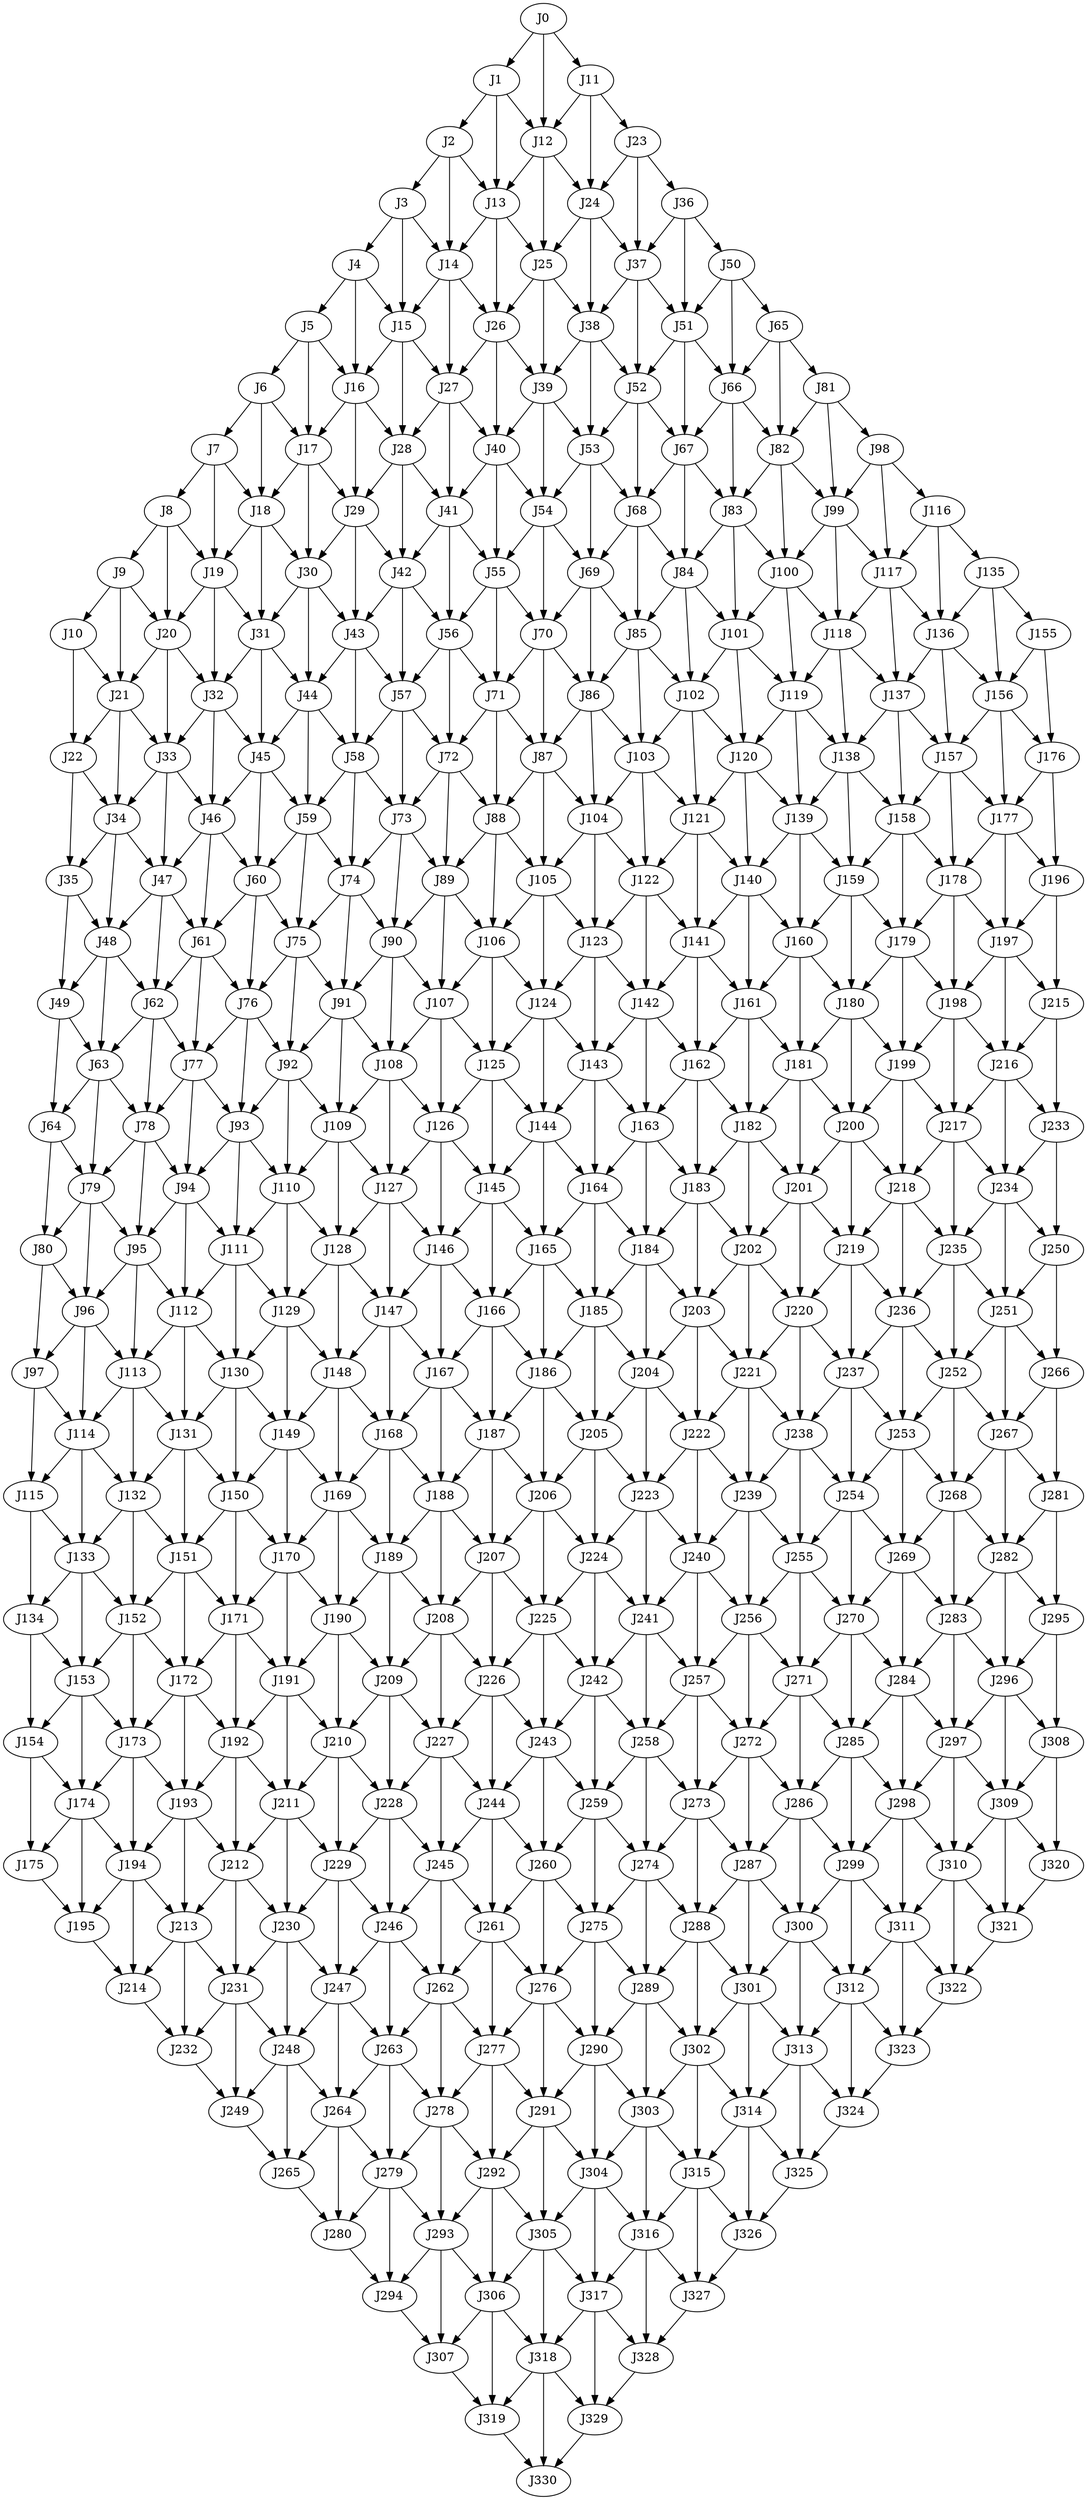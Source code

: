digraph{
  node [label="J0"] j0
  node [label="J1"] j1
  node [label="J2"] j2
  node [label="J3"] j3
  node [label="J4"] j4
  node [label="J5"] j5
  node [label="J6"] j6
  node [label="J7"] j7
  node [label="J8"] j8
  node [label="J9"] j9
  node [label="J10"] j10
  node [label="J11"] j11
  node [label="J12"] j12
  node [label="J13"] j13
  node [label="J14"] j14
  node [label="J15"] j15
  node [label="J16"] j16
  node [label="J17"] j17
  node [label="J18"] j18
  node [label="J19"] j19
  node [label="J20"] j20
  node [label="J21"] j21
  node [label="J22"] j22
  node [label="J23"] j23
  node [label="J24"] j24
  node [label="J25"] j25
  node [label="J26"] j26
  node [label="J27"] j27
  node [label="J28"] j28
  node [label="J29"] j29
  node [label="J30"] j30
  node [label="J31"] j31
  node [label="J32"] j32
  node [label="J33"] j33
  node [label="J34"] j34
  node [label="J35"] j35
  node [label="J36"] j36
  node [label="J37"] j37
  node [label="J38"] j38
  node [label="J39"] j39
  node [label="J40"] j40
  node [label="J41"] j41
  node [label="J42"] j42
  node [label="J43"] j43
  node [label="J44"] j44
  node [label="J45"] j45
  node [label="J46"] j46
  node [label="J47"] j47
  node [label="J48"] j48
  node [label="J49"] j49
  node [label="J50"] j50
  node [label="J51"] j51
  node [label="J52"] j52
  node [label="J53"] j53
  node [label="J54"] j54
  node [label="J55"] j55
  node [label="J56"] j56
  node [label="J57"] j57
  node [label="J58"] j58
  node [label="J59"] j59
  node [label="J60"] j60
  node [label="J61"] j61
  node [label="J62"] j62
  node [label="J63"] j63
  node [label="J64"] j64
  node [label="J65"] j65
  node [label="J66"] j66
  node [label="J67"] j67
  node [label="J68"] j68
  node [label="J69"] j69
  node [label="J70"] j70
  node [label="J71"] j71
  node [label="J72"] j72
  node [label="J73"] j73
  node [label="J74"] j74
  node [label="J75"] j75
  node [label="J76"] j76
  node [label="J77"] j77
  node [label="J78"] j78
  node [label="J79"] j79
  node [label="J80"] j80
  node [label="J81"] j81
  node [label="J82"] j82
  node [label="J83"] j83
  node [label="J84"] j84
  node [label="J85"] j85
  node [label="J86"] j86
  node [label="J87"] j87
  node [label="J88"] j88
  node [label="J89"] j89
  node [label="J90"] j90
  node [label="J91"] j91
  node [label="J92"] j92
  node [label="J93"] j93
  node [label="J94"] j94
  node [label="J95"] j95
  node [label="J96"] j96
  node [label="J97"] j97
  node [label="J98"] j98
  node [label="J99"] j99
  node [label="J100"] j100
  node [label="J101"] j101
  node [label="J102"] j102
  node [label="J103"] j103
  node [label="J104"] j104
  node [label="J105"] j105
  node [label="J106"] j106
  node [label="J107"] j107
  node [label="J108"] j108
  node [label="J109"] j109
  node [label="J110"] j110
  node [label="J111"] j111
  node [label="J112"] j112
  node [label="J113"] j113
  node [label="J114"] j114
  node [label="J115"] j115
  node [label="J116"] j116
  node [label="J117"] j117
  node [label="J118"] j118
  node [label="J119"] j119
  node [label="J120"] j120
  node [label="J121"] j121
  node [label="J122"] j122
  node [label="J123"] j123
  node [label="J124"] j124
  node [label="J125"] j125
  node [label="J126"] j126
  node [label="J127"] j127
  node [label="J128"] j128
  node [label="J129"] j129
  node [label="J130"] j130
  node [label="J131"] j131
  node [label="J132"] j132
  node [label="J133"] j133
  node [label="J134"] j134
  node [label="J135"] j135
  node [label="J136"] j136
  node [label="J137"] j137
  node [label="J138"] j138
  node [label="J139"] j139
  node [label="J140"] j140
  node [label="J141"] j141
  node [label="J142"] j142
  node [label="J143"] j143
  node [label="J144"] j144
  node [label="J145"] j145
  node [label="J146"] j146
  node [label="J147"] j147
  node [label="J148"] j148
  node [label="J149"] j149
  node [label="J150"] j150
  node [label="J151"] j151
  node [label="J152"] j152
  node [label="J153"] j153
  node [label="J154"] j154
  node [label="J155"] j155
  node [label="J156"] j156
  node [label="J157"] j157
  node [label="J158"] j158
  node [label="J159"] j159
  node [label="J160"] j160
  node [label="J161"] j161
  node [label="J162"] j162
  node [label="J163"] j163
  node [label="J164"] j164
  node [label="J165"] j165
  node [label="J166"] j166
  node [label="J167"] j167
  node [label="J168"] j168
  node [label="J169"] j169
  node [label="J170"] j170
  node [label="J171"] j171
  node [label="J172"] j172
  node [label="J173"] j173
  node [label="J174"] j174
  node [label="J175"] j175
  node [label="J176"] j176
  node [label="J177"] j177
  node [label="J178"] j178
  node [label="J179"] j179
  node [label="J180"] j180
  node [label="J181"] j181
  node [label="J182"] j182
  node [label="J183"] j183
  node [label="J184"] j184
  node [label="J185"] j185
  node [label="J186"] j186
  node [label="J187"] j187
  node [label="J188"] j188
  node [label="J189"] j189
  node [label="J190"] j190
  node [label="J191"] j191
  node [label="J192"] j192
  node [label="J193"] j193
  node [label="J194"] j194
  node [label="J195"] j195
  node [label="J196"] j196
  node [label="J197"] j197
  node [label="J198"] j198
  node [label="J199"] j199
  node [label="J200"] j200
  node [label="J201"] j201
  node [label="J202"] j202
  node [label="J203"] j203
  node [label="J204"] j204
  node [label="J205"] j205
  node [label="J206"] j206
  node [label="J207"] j207
  node [label="J208"] j208
  node [label="J209"] j209
  node [label="J210"] j210
  node [label="J211"] j211
  node [label="J212"] j212
  node [label="J213"] j213
  node [label="J214"] j214
  node [label="J215"] j215
  node [label="J216"] j216
  node [label="J217"] j217
  node [label="J218"] j218
  node [label="J219"] j219
  node [label="J220"] j220
  node [label="J221"] j221
  node [label="J222"] j222
  node [label="J223"] j223
  node [label="J224"] j224
  node [label="J225"] j225
  node [label="J226"] j226
  node [label="J227"] j227
  node [label="J228"] j228
  node [label="J229"] j229
  node [label="J230"] j230
  node [label="J231"] j231
  node [label="J232"] j232
  node [label="J233"] j233
  node [label="J234"] j234
  node [label="J235"] j235
  node [label="J236"] j236
  node [label="J237"] j237
  node [label="J238"] j238
  node [label="J239"] j239
  node [label="J240"] j240
  node [label="J241"] j241
  node [label="J242"] j242
  node [label="J243"] j243
  node [label="J244"] j244
  node [label="J245"] j245
  node [label="J246"] j246
  node [label="J247"] j247
  node [label="J248"] j248
  node [label="J249"] j249
  node [label="J250"] j250
  node [label="J251"] j251
  node [label="J252"] j252
  node [label="J253"] j253
  node [label="J254"] j254
  node [label="J255"] j255
  node [label="J256"] j256
  node [label="J257"] j257
  node [label="J258"] j258
  node [label="J259"] j259
  node [label="J260"] j260
  node [label="J261"] j261
  node [label="J262"] j262
  node [label="J263"] j263
  node [label="J264"] j264
  node [label="J265"] j265
  node [label="J266"] j266
  node [label="J267"] j267
  node [label="J268"] j268
  node [label="J269"] j269
  node [label="J270"] j270
  node [label="J271"] j271
  node [label="J272"] j272
  node [label="J273"] j273
  node [label="J274"] j274
  node [label="J275"] j275
  node [label="J276"] j276
  node [label="J277"] j277
  node [label="J278"] j278
  node [label="J279"] j279
  node [label="J280"] j280
  node [label="J281"] j281
  node [label="J282"] j282
  node [label="J283"] j283
  node [label="J284"] j284
  node [label="J285"] j285
  node [label="J286"] j286
  node [label="J287"] j287
  node [label="J288"] j288
  node [label="J289"] j289
  node [label="J290"] j290
  node [label="J291"] j291
  node [label="J292"] j292
  node [label="J293"] j293
  node [label="J294"] j294
  node [label="J295"] j295
  node [label="J296"] j296
  node [label="J297"] j297
  node [label="J298"] j298
  node [label="J299"] j299
  node [label="J300"] j300
  node [label="J301"] j301
  node [label="J302"] j302
  node [label="J303"] j303
  node [label="J304"] j304
  node [label="J305"] j305
  node [label="J306"] j306
  node [label="J307"] j307
  node [label="J308"] j308
  node [label="J309"] j309
  node [label="J310"] j310
  node [label="J311"] j311
  node [label="J312"] j312
  node [label="J313"] j313
  node [label="J314"] j314
  node [label="J315"] j315
  node [label="J316"] j316
  node [label="J317"] j317
  node [label="J318"] j318
  node [label="J319"] j319
  node [label="J320"] j320
  node [label="J321"] j321
  node [label="J322"] j322
  node [label="J323"] j323
  node [label="J324"] j324
  node [label="J325"] j325
  node [label="J326"] j326
  node [label="J327"] j327
  node [label="J328"] j328
  node [label="J329"] j329
  node [label="J330"] j330
  j0 -> j1
  j0 -> j11
  j0 -> j12
  j1 -> j2
  j1 -> j12
  j1 -> j13
  j2 -> j3
  j2 -> j13
  j2 -> j14
  j3 -> j4
  j3 -> j14
  j3 -> j15
  j4 -> j5
  j4 -> j15
  j4 -> j16
  j5 -> j6
  j5 -> j16
  j5 -> j17
  j6 -> j7
  j6 -> j17
  j6 -> j18
  j7 -> j8
  j7 -> j18
  j7 -> j19
  j8 -> j9
  j8 -> j19
  j8 -> j20
  j9 -> j10
  j9 -> j20
  j9 -> j21
  j10 -> j21
  j10 -> j22
  j11 -> j12
  j11 -> j23
  j11 -> j24
  j12 -> j13
  j12 -> j24
  j12 -> j25
  j13 -> j14
  j13 -> j25
  j13 -> j26
  j14 -> j15
  j14 -> j26
  j14 -> j27
  j15 -> j16
  j15 -> j27
  j15 -> j28
  j16 -> j17
  j16 -> j28
  j16 -> j29
  j17 -> j18
  j17 -> j29
  j17 -> j30
  j18 -> j19
  j18 -> j30
  j18 -> j31
  j19 -> j20
  j19 -> j31
  j19 -> j32
  j20 -> j21
  j20 -> j32
  j20 -> j33
  j21 -> j22
  j21 -> j33
  j21 -> j34
  j22 -> j34
  j22 -> j35
  j23 -> j24
  j23 -> j36
  j23 -> j37
  j24 -> j25
  j24 -> j37
  j24 -> j38
  j25 -> j26
  j25 -> j38
  j25 -> j39
  j26 -> j27
  j26 -> j39
  j26 -> j40
  j27 -> j28
  j27 -> j40
  j27 -> j41
  j28 -> j29
  j28 -> j41
  j28 -> j42
  j29 -> j30
  j29 -> j42
  j29 -> j43
  j30 -> j31
  j30 -> j43
  j30 -> j44
  j31 -> j32
  j31 -> j44
  j31 -> j45
  j32 -> j33
  j32 -> j45
  j32 -> j46
  j33 -> j34
  j33 -> j46
  j33 -> j47
  j34 -> j35
  j34 -> j47
  j34 -> j48
  j35 -> j48
  j35 -> j49
  j36 -> j37
  j36 -> j50
  j36 -> j51
  j37 -> j38
  j37 -> j51
  j37 -> j52
  j38 -> j39
  j38 -> j52
  j38 -> j53
  j39 -> j40
  j39 -> j53
  j39 -> j54
  j40 -> j41
  j40 -> j54
  j40 -> j55
  j41 -> j42
  j41 -> j55
  j41 -> j56
  j42 -> j43
  j42 -> j56
  j42 -> j57
  j43 -> j44
  j43 -> j57
  j43 -> j58
  j44 -> j45
  j44 -> j58
  j44 -> j59
  j45 -> j46
  j45 -> j59
  j45 -> j60
  j46 -> j47
  j46 -> j60
  j46 -> j61
  j47 -> j48
  j47 -> j61
  j47 -> j62
  j48 -> j49
  j48 -> j62
  j48 -> j63
  j49 -> j63
  j49 -> j64
  j50 -> j51
  j50 -> j65
  j50 -> j66
  j51 -> j52
  j51 -> j66
  j51 -> j67
  j52 -> j53
  j52 -> j67
  j52 -> j68
  j53 -> j54
  j53 -> j68
  j53 -> j69
  j54 -> j55
  j54 -> j69
  j54 -> j70
  j55 -> j56
  j55 -> j70
  j55 -> j71
  j56 -> j57
  j56 -> j71
  j56 -> j72
  j57 -> j58
  j57 -> j72
  j57 -> j73
  j58 -> j59
  j58 -> j73
  j58 -> j74
  j59 -> j60
  j59 -> j74
  j59 -> j75
  j60 -> j61
  j60 -> j75
  j60 -> j76
  j61 -> j62
  j61 -> j76
  j61 -> j77
  j62 -> j63
  j62 -> j77
  j62 -> j78
  j63 -> j64
  j63 -> j78
  j63 -> j79
  j64 -> j79
  j64 -> j80
  j65 -> j66
  j65 -> j81
  j65 -> j82
  j66 -> j67
  j66 -> j82
  j66 -> j83
  j67 -> j68
  j67 -> j83
  j67 -> j84
  j68 -> j69
  j68 -> j84
  j68 -> j85
  j69 -> j70
  j69 -> j85
  j69 -> j86
  j70 -> j71
  j70 -> j86
  j70 -> j87
  j71 -> j72
  j71 -> j87
  j71 -> j88
  j72 -> j73
  j72 -> j88
  j72 -> j89
  j73 -> j74
  j73 -> j89
  j73 -> j90
  j74 -> j75
  j74 -> j90
  j74 -> j91
  j75 -> j76
  j75 -> j91
  j75 -> j92
  j76 -> j77
  j76 -> j92
  j76 -> j93
  j77 -> j78
  j77 -> j93
  j77 -> j94
  j78 -> j79
  j78 -> j94
  j78 -> j95
  j79 -> j80
  j79 -> j95
  j79 -> j96
  j80 -> j96
  j80 -> j97
  j81 -> j82
  j81 -> j98
  j81 -> j99
  j82 -> j83
  j82 -> j99
  j82 -> j100
  j83 -> j84
  j83 -> j100
  j83 -> j101
  j84 -> j85
  j84 -> j101
  j84 -> j102
  j85 -> j86
  j85 -> j102
  j85 -> j103
  j86 -> j87
  j86 -> j103
  j86 -> j104
  j87 -> j88
  j87 -> j104
  j87 -> j105
  j88 -> j89
  j88 -> j105
  j88 -> j106
  j89 -> j90
  j89 -> j106
  j89 -> j107
  j90 -> j91
  j90 -> j107
  j90 -> j108
  j91 -> j92
  j91 -> j108
  j91 -> j109
  j92 -> j93
  j92 -> j109
  j92 -> j110
  j93 -> j94
  j93 -> j110
  j93 -> j111
  j94 -> j95
  j94 -> j111
  j94 -> j112
  j95 -> j96
  j95 -> j112
  j95 -> j113
  j96 -> j97
  j96 -> j113
  j96 -> j114
  j97 -> j114
  j97 -> j115
  j98 -> j99
  j98 -> j116
  j98 -> j117
  j99 -> j100
  j99 -> j117
  j99 -> j118
  j100 -> j101
  j100 -> j118
  j100 -> j119
  j101 -> j102
  j101 -> j119
  j101 -> j120
  j102 -> j103
  j102 -> j120
  j102 -> j121
  j103 -> j104
  j103 -> j121
  j103 -> j122
  j104 -> j105
  j104 -> j122
  j104 -> j123
  j105 -> j106
  j105 -> j123
  j105 -> j124
  j106 -> j107
  j106 -> j124
  j106 -> j125
  j107 -> j108
  j107 -> j125
  j107 -> j126
  j108 -> j109
  j108 -> j126
  j108 -> j127
  j109 -> j110
  j109 -> j127
  j109 -> j128
  j110 -> j111
  j110 -> j128
  j110 -> j129
  j111 -> j112
  j111 -> j129
  j111 -> j130
  j112 -> j113
  j112 -> j130
  j112 -> j131
  j113 -> j114
  j113 -> j131
  j113 -> j132
  j114 -> j115
  j114 -> j132
  j114 -> j133
  j115 -> j133
  j115 -> j134
  j116 -> j117
  j116 -> j135
  j116 -> j136
  j117 -> j118
  j117 -> j136
  j117 -> j137
  j118 -> j119
  j118 -> j137
  j118 -> j138
  j119 -> j120
  j119 -> j138
  j119 -> j139
  j120 -> j121
  j120 -> j139
  j120 -> j140
  j121 -> j122
  j121 -> j140
  j121 -> j141
  j122 -> j123
  j122 -> j141
  j122 -> j142
  j123 -> j124
  j123 -> j142
  j123 -> j143
  j124 -> j125
  j124 -> j143
  j124 -> j144
  j125 -> j126
  j125 -> j144
  j125 -> j145
  j126 -> j127
  j126 -> j145
  j126 -> j146
  j127 -> j128
  j127 -> j146
  j127 -> j147
  j128 -> j129
  j128 -> j147
  j128 -> j148
  j129 -> j130
  j129 -> j148
  j129 -> j149
  j130 -> j131
  j130 -> j149
  j130 -> j150
  j131 -> j132
  j131 -> j150
  j131 -> j151
  j132 -> j133
  j132 -> j151
  j132 -> j152
  j133 -> j134
  j133 -> j152
  j133 -> j153
  j134 -> j153
  j134 -> j154
  j135 -> j136
  j135 -> j155
  j135 -> j156
  j136 -> j137
  j136 -> j156
  j136 -> j157
  j137 -> j138
  j137 -> j157
  j137 -> j158
  j138 -> j139
  j138 -> j158
  j138 -> j159
  j139 -> j140
  j139 -> j159
  j139 -> j160
  j140 -> j141
  j140 -> j160
  j140 -> j161
  j141 -> j142
  j141 -> j161
  j141 -> j162
  j142 -> j143
  j142 -> j162
  j142 -> j163
  j143 -> j144
  j143 -> j163
  j143 -> j164
  j144 -> j145
  j144 -> j164
  j144 -> j165
  j145 -> j146
  j145 -> j165
  j145 -> j166
  j146 -> j147
  j146 -> j166
  j146 -> j167
  j147 -> j148
  j147 -> j167
  j147 -> j168
  j148 -> j149
  j148 -> j168
  j148 -> j169
  j149 -> j150
  j149 -> j169
  j149 -> j170
  j150 -> j151
  j150 -> j170
  j150 -> j171
  j151 -> j152
  j151 -> j171
  j151 -> j172
  j152 -> j153
  j152 -> j172
  j152 -> j173
  j153 -> j154
  j153 -> j173
  j153 -> j174
  j154 -> j174
  j154 -> j175
  j155 -> j156
  j155 -> j176
  j156 -> j157
  j156 -> j176
  j156 -> j177
  j157 -> j158
  j157 -> j177
  j157 -> j178
  j158 -> j159
  j158 -> j178
  j158 -> j179
  j159 -> j160
  j159 -> j179
  j159 -> j180
  j160 -> j161
  j160 -> j180
  j160 -> j181
  j161 -> j162
  j161 -> j181
  j161 -> j182
  j162 -> j163
  j162 -> j182
  j162 -> j183
  j163 -> j164
  j163 -> j183
  j163 -> j184
  j164 -> j165
  j164 -> j184
  j164 -> j185
  j165 -> j166
  j165 -> j185
  j165 -> j186
  j166 -> j167
  j166 -> j186
  j166 -> j187
  j167 -> j168
  j167 -> j187
  j167 -> j188
  j168 -> j169
  j168 -> j188
  j168 -> j189
  j169 -> j170
  j169 -> j189
  j169 -> j190
  j170 -> j171
  j170 -> j190
  j170 -> j191
  j171 -> j172
  j171 -> j191
  j171 -> j192
  j172 -> j173
  j172 -> j192
  j172 -> j193
  j173 -> j174
  j173 -> j193
  j173 -> j194
  j174 -> j175
  j174 -> j194
  j174 -> j195
  j175 -> j195
  j176 -> j177
  j176 -> j196
  j177 -> j178
  j177 -> j196
  j177 -> j197
  j178 -> j179
  j178 -> j197
  j178 -> j198
  j179 -> j180
  j179 -> j198
  j179 -> j199
  j180 -> j181
  j180 -> j199
  j180 -> j200
  j181 -> j182
  j181 -> j200
  j181 -> j201
  j182 -> j183
  j182 -> j201
  j182 -> j202
  j183 -> j184
  j183 -> j202
  j183 -> j203
  j184 -> j185
  j184 -> j203
  j184 -> j204
  j185 -> j186
  j185 -> j204
  j185 -> j205
  j186 -> j187
  j186 -> j205
  j186 -> j206
  j187 -> j188
  j187 -> j206
  j187 -> j207
  j188 -> j189
  j188 -> j207
  j188 -> j208
  j189 -> j190
  j189 -> j208
  j189 -> j209
  j190 -> j191
  j190 -> j209
  j190 -> j210
  j191 -> j192
  j191 -> j210
  j191 -> j211
  j192 -> j193
  j192 -> j211
  j192 -> j212
  j193 -> j194
  j193 -> j212
  j193 -> j213
  j194 -> j195
  j194 -> j213
  j194 -> j214
  j195 -> j214
  j196 -> j197
  j196 -> j215
  j197 -> j198
  j197 -> j215
  j197 -> j216
  j198 -> j199
  j198 -> j216
  j198 -> j217
  j199 -> j200
  j199 -> j217
  j199 -> j218
  j200 -> j201
  j200 -> j218
  j200 -> j219
  j201 -> j202
  j201 -> j219
  j201 -> j220
  j202 -> j203
  j202 -> j220
  j202 -> j221
  j203 -> j204
  j203 -> j221
  j203 -> j222
  j204 -> j205
  j204 -> j222
  j204 -> j223
  j205 -> j206
  j205 -> j223
  j205 -> j224
  j206 -> j207
  j206 -> j224
  j206 -> j225
  j207 -> j208
  j207 -> j225
  j207 -> j226
  j208 -> j209
  j208 -> j226
  j208 -> j227
  j209 -> j210
  j209 -> j227
  j209 -> j228
  j210 -> j211
  j210 -> j228
  j210 -> j229
  j211 -> j212
  j211 -> j229
  j211 -> j230
  j212 -> j213
  j212 -> j230
  j212 -> j231
  j213 -> j214
  j213 -> j231
  j213 -> j232
  j214 -> j232
  j215 -> j216
  j215 -> j233
  j216 -> j217
  j216 -> j233
  j216 -> j234
  j217 -> j218
  j217 -> j234
  j217 -> j235
  j218 -> j219
  j218 -> j235
  j218 -> j236
  j219 -> j220
  j219 -> j236
  j219 -> j237
  j220 -> j221
  j220 -> j237
  j220 -> j238
  j221 -> j222
  j221 -> j238
  j221 -> j239
  j222 -> j223
  j222 -> j239
  j222 -> j240
  j223 -> j224
  j223 -> j240
  j223 -> j241
  j224 -> j225
  j224 -> j241
  j224 -> j242
  j225 -> j226
  j225 -> j242
  j225 -> j243
  j226 -> j227
  j226 -> j243
  j226 -> j244
  j227 -> j228
  j227 -> j244
  j227 -> j245
  j228 -> j229
  j228 -> j245
  j228 -> j246
  j229 -> j230
  j229 -> j246
  j229 -> j247
  j230 -> j231
  j230 -> j247
  j230 -> j248
  j231 -> j232
  j231 -> j248
  j231 -> j249
  j232 -> j249
  j233 -> j234
  j233 -> j250
  j234 -> j235
  j234 -> j250
  j234 -> j251
  j235 -> j236
  j235 -> j251
  j235 -> j252
  j236 -> j237
  j236 -> j252
  j236 -> j253
  j237 -> j238
  j237 -> j253
  j237 -> j254
  j238 -> j239
  j238 -> j254
  j238 -> j255
  j239 -> j240
  j239 -> j255
  j239 -> j256
  j240 -> j241
  j240 -> j256
  j240 -> j257
  j241 -> j242
  j241 -> j257
  j241 -> j258
  j242 -> j243
  j242 -> j258
  j242 -> j259
  j243 -> j244
  j243 -> j259
  j243 -> j260
  j244 -> j245
  j244 -> j260
  j244 -> j261
  j245 -> j246
  j245 -> j261
  j245 -> j262
  j246 -> j247
  j246 -> j262
  j246 -> j263
  j247 -> j248
  j247 -> j263
  j247 -> j264
  j248 -> j249
  j248 -> j264
  j248 -> j265
  j249 -> j265
  j250 -> j251
  j250 -> j266
  j251 -> j252
  j251 -> j266
  j251 -> j267
  j252 -> j253
  j252 -> j267
  j252 -> j268
  j253 -> j254
  j253 -> j268
  j253 -> j269
  j254 -> j255
  j254 -> j269
  j254 -> j270
  j255 -> j256
  j255 -> j270
  j255 -> j271
  j256 -> j257
  j256 -> j271
  j256 -> j272
  j257 -> j258
  j257 -> j272
  j257 -> j273
  j258 -> j259
  j258 -> j273
  j258 -> j274
  j259 -> j260
  j259 -> j274
  j259 -> j275
  j260 -> j261
  j260 -> j275
  j260 -> j276
  j261 -> j262
  j261 -> j276
  j261 -> j277
  j262 -> j263
  j262 -> j277
  j262 -> j278
  j263 -> j264
  j263 -> j278
  j263 -> j279
  j264 -> j265
  j264 -> j279
  j264 -> j280
  j265 -> j280
  j266 -> j267
  j266 -> j281
  j267 -> j268
  j267 -> j281
  j267 -> j282
  j268 -> j269
  j268 -> j282
  j268 -> j283
  j269 -> j270
  j269 -> j283
  j269 -> j284
  j270 -> j271
  j270 -> j284
  j270 -> j285
  j271 -> j272
  j271 -> j285
  j271 -> j286
  j272 -> j273
  j272 -> j286
  j272 -> j287
  j273 -> j274
  j273 -> j287
  j273 -> j288
  j274 -> j275
  j274 -> j288
  j274 -> j289
  j275 -> j276
  j275 -> j289
  j275 -> j290
  j276 -> j277
  j276 -> j290
  j276 -> j291
  j277 -> j278
  j277 -> j291
  j277 -> j292
  j278 -> j279
  j278 -> j292
  j278 -> j293
  j279 -> j280
  j279 -> j293
  j279 -> j294
  j280 -> j294
  j281 -> j282
  j281 -> j295
  j282 -> j283
  j282 -> j295
  j282 -> j296
  j283 -> j284
  j283 -> j296
  j283 -> j297
  j284 -> j285
  j284 -> j297
  j284 -> j298
  j285 -> j286
  j285 -> j298
  j285 -> j299
  j286 -> j287
  j286 -> j299
  j286 -> j300
  j287 -> j288
  j287 -> j300
  j287 -> j301
  j288 -> j289
  j288 -> j301
  j288 -> j302
  j289 -> j290
  j289 -> j302
  j289 -> j303
  j290 -> j291
  j290 -> j303
  j290 -> j304
  j291 -> j292
  j291 -> j304
  j291 -> j305
  j292 -> j293
  j292 -> j305
  j292 -> j306
  j293 -> j294
  j293 -> j306
  j293 -> j307
  j294 -> j307
  j295 -> j296
  j295 -> j308
  j296 -> j297
  j296 -> j308
  j296 -> j309
  j297 -> j298
  j297 -> j309
  j297 -> j310
  j298 -> j299
  j298 -> j310
  j298 -> j311
  j299 -> j300
  j299 -> j311
  j299 -> j312
  j300 -> j301
  j300 -> j312
  j300 -> j313
  j301 -> j302
  j301 -> j313
  j301 -> j314
  j302 -> j303
  j302 -> j314
  j302 -> j315
  j303 -> j304
  j303 -> j315
  j303 -> j316
  j304 -> j305
  j304 -> j316
  j304 -> j317
  j305 -> j306
  j305 -> j317
  j305 -> j318
  j306 -> j307
  j306 -> j318
  j306 -> j319
  j307 -> j319
  j308 -> j309
  j308 -> j320
  j309 -> j310
  j309 -> j320
  j309 -> j321
  j310 -> j311
  j310 -> j321
  j310 -> j322
  j311 -> j312
  j311 -> j322
  j311 -> j323
  j312 -> j313
  j312 -> j323
  j312 -> j324
  j313 -> j314
  j313 -> j324
  j313 -> j325
  j314 -> j315
  j314 -> j325
  j314 -> j326
  j315 -> j316
  j315 -> j326
  j315 -> j327
  j316 -> j317
  j316 -> j327
  j316 -> j328
  j317 -> j318
  j317 -> j328
  j317 -> j329
  j318 -> j319
  j318 -> j329
  j318 -> j330
  j319 -> j330
  j320 -> j321
  j321 -> j322
  j322 -> j323
  j323 -> j324
  j324 -> j325
  j325 -> j326
  j326 -> j327
  j327 -> j328
  j328 -> j329
  j329 -> j330
}
